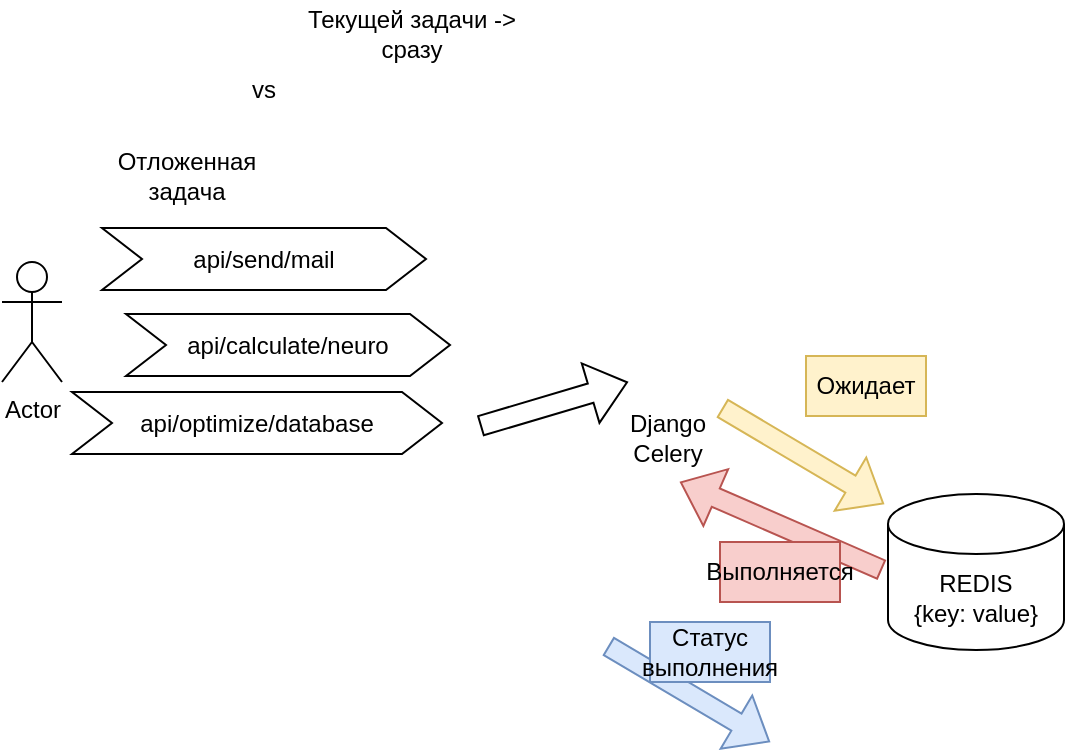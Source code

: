<mxfile version="22.0.4" type="device">
  <diagram name="Page-1" id="Y7ghewPUeVu550ZwAkcd">
    <mxGraphModel dx="1144" dy="410" grid="0" gridSize="10" guides="1" tooltips="1" connect="1" arrows="1" fold="1" page="0" pageScale="1" pageWidth="850" pageHeight="1100" math="0" shadow="0">
      <root>
        <mxCell id="0" />
        <mxCell id="1" parent="0" />
        <mxCell id="GnMIGPCZ9SeeCmAuqLEz-1" value="Actor" style="shape=umlActor;verticalLabelPosition=bottom;verticalAlign=top;html=1;outlineConnect=0;" vertex="1" parent="1">
          <mxGeometry x="-61" y="267" width="30" height="60" as="geometry" />
        </mxCell>
        <mxCell id="GnMIGPCZ9SeeCmAuqLEz-2" value="api/send/mail" style="shape=step;perimeter=stepPerimeter;whiteSpace=wrap;html=1;fixedSize=1;" vertex="1" parent="1">
          <mxGeometry x="-11" y="250" width="162" height="31" as="geometry" />
        </mxCell>
        <mxCell id="GnMIGPCZ9SeeCmAuqLEz-3" value="api/calculate/neuro" style="shape=step;perimeter=stepPerimeter;whiteSpace=wrap;html=1;fixedSize=1;" vertex="1" parent="1">
          <mxGeometry x="1" y="293" width="162" height="31" as="geometry" />
        </mxCell>
        <mxCell id="GnMIGPCZ9SeeCmAuqLEz-4" value="api/optimize/database" style="shape=step;perimeter=stepPerimeter;whiteSpace=wrap;html=1;fixedSize=1;" vertex="1" parent="1">
          <mxGeometry x="-26" y="332" width="185" height="31" as="geometry" />
        </mxCell>
        <mxCell id="GnMIGPCZ9SeeCmAuqLEz-5" value="Отложенная задача" style="text;html=1;strokeColor=none;fillColor=none;align=center;verticalAlign=middle;whiteSpace=wrap;rounded=0;" vertex="1" parent="1">
          <mxGeometry x="-7" y="205" width="77" height="37" as="geometry" />
        </mxCell>
        <mxCell id="GnMIGPCZ9SeeCmAuqLEz-6" value="Текущей задачи -&amp;gt; сразу" style="text;html=1;strokeColor=none;fillColor=none;align=center;verticalAlign=middle;whiteSpace=wrap;rounded=0;" vertex="1" parent="1">
          <mxGeometry x="81" y="136" width="126" height="34" as="geometry" />
        </mxCell>
        <mxCell id="GnMIGPCZ9SeeCmAuqLEz-7" value="vs" style="text;html=1;strokeColor=none;fillColor=none;align=center;verticalAlign=middle;whiteSpace=wrap;rounded=0;" vertex="1" parent="1">
          <mxGeometry x="40" y="166" width="60" height="30" as="geometry" />
        </mxCell>
        <mxCell id="GnMIGPCZ9SeeCmAuqLEz-8" value="Django Celery" style="text;html=1;strokeColor=none;fillColor=none;align=center;verticalAlign=middle;whiteSpace=wrap;rounded=0;" vertex="1" parent="1">
          <mxGeometry x="242" y="340" width="60" height="30" as="geometry" />
        </mxCell>
        <mxCell id="GnMIGPCZ9SeeCmAuqLEz-9" value="REDIS&lt;br&gt;{key: value}" style="shape=cylinder3;whiteSpace=wrap;html=1;boundedLbl=1;backgroundOutline=1;size=15;" vertex="1" parent="1">
          <mxGeometry x="382" y="383" width="88" height="78" as="geometry" />
        </mxCell>
        <mxCell id="GnMIGPCZ9SeeCmAuqLEz-10" value="" style="shape=flexArrow;endArrow=classic;html=1;rounded=0;" edge="1" parent="1">
          <mxGeometry width="50" height="50" relative="1" as="geometry">
            <mxPoint x="178" y="349" as="sourcePoint" />
            <mxPoint x="252" y="327" as="targetPoint" />
          </mxGeometry>
        </mxCell>
        <mxCell id="GnMIGPCZ9SeeCmAuqLEz-11" value="" style="shape=flexArrow;endArrow=classic;html=1;rounded=0;fillColor=#fff2cc;strokeColor=#d6b656;" edge="1" parent="1">
          <mxGeometry width="50" height="50" relative="1" as="geometry">
            <mxPoint x="299" y="340" as="sourcePoint" />
            <mxPoint x="380" y="388" as="targetPoint" />
          </mxGeometry>
        </mxCell>
        <mxCell id="GnMIGPCZ9SeeCmAuqLEz-12" value="Ожидает" style="text;html=1;strokeColor=#d6b656;fillColor=#fff2cc;align=center;verticalAlign=middle;whiteSpace=wrap;rounded=0;" vertex="1" parent="1">
          <mxGeometry x="341" y="314" width="60" height="30" as="geometry" />
        </mxCell>
        <mxCell id="GnMIGPCZ9SeeCmAuqLEz-13" value="" style="shape=flexArrow;endArrow=classic;html=1;rounded=0;fillColor=#f8cecc;strokeColor=#b85450;" edge="1" parent="1">
          <mxGeometry width="50" height="50" relative="1" as="geometry">
            <mxPoint x="379" y="421" as="sourcePoint" />
            <mxPoint x="278" y="377" as="targetPoint" />
          </mxGeometry>
        </mxCell>
        <mxCell id="GnMIGPCZ9SeeCmAuqLEz-14" value="Выполняется" style="text;html=1;strokeColor=#b85450;fillColor=#f8cecc;align=center;verticalAlign=middle;whiteSpace=wrap;rounded=0;" vertex="1" parent="1">
          <mxGeometry x="298" y="407" width="60" height="30" as="geometry" />
        </mxCell>
        <mxCell id="GnMIGPCZ9SeeCmAuqLEz-15" value="" style="shape=flexArrow;endArrow=classic;html=1;rounded=0;fillColor=#dae8fc;strokeColor=#6c8ebf;" edge="1" parent="1">
          <mxGeometry width="50" height="50" relative="1" as="geometry">
            <mxPoint x="242" y="459" as="sourcePoint" />
            <mxPoint x="323" y="507" as="targetPoint" />
          </mxGeometry>
        </mxCell>
        <mxCell id="GnMIGPCZ9SeeCmAuqLEz-17" value="Статус выполнения" style="text;html=1;strokeColor=#6c8ebf;fillColor=#dae8fc;align=center;verticalAlign=middle;whiteSpace=wrap;rounded=0;" vertex="1" parent="1">
          <mxGeometry x="263" y="447" width="60" height="30" as="geometry" />
        </mxCell>
      </root>
    </mxGraphModel>
  </diagram>
</mxfile>
